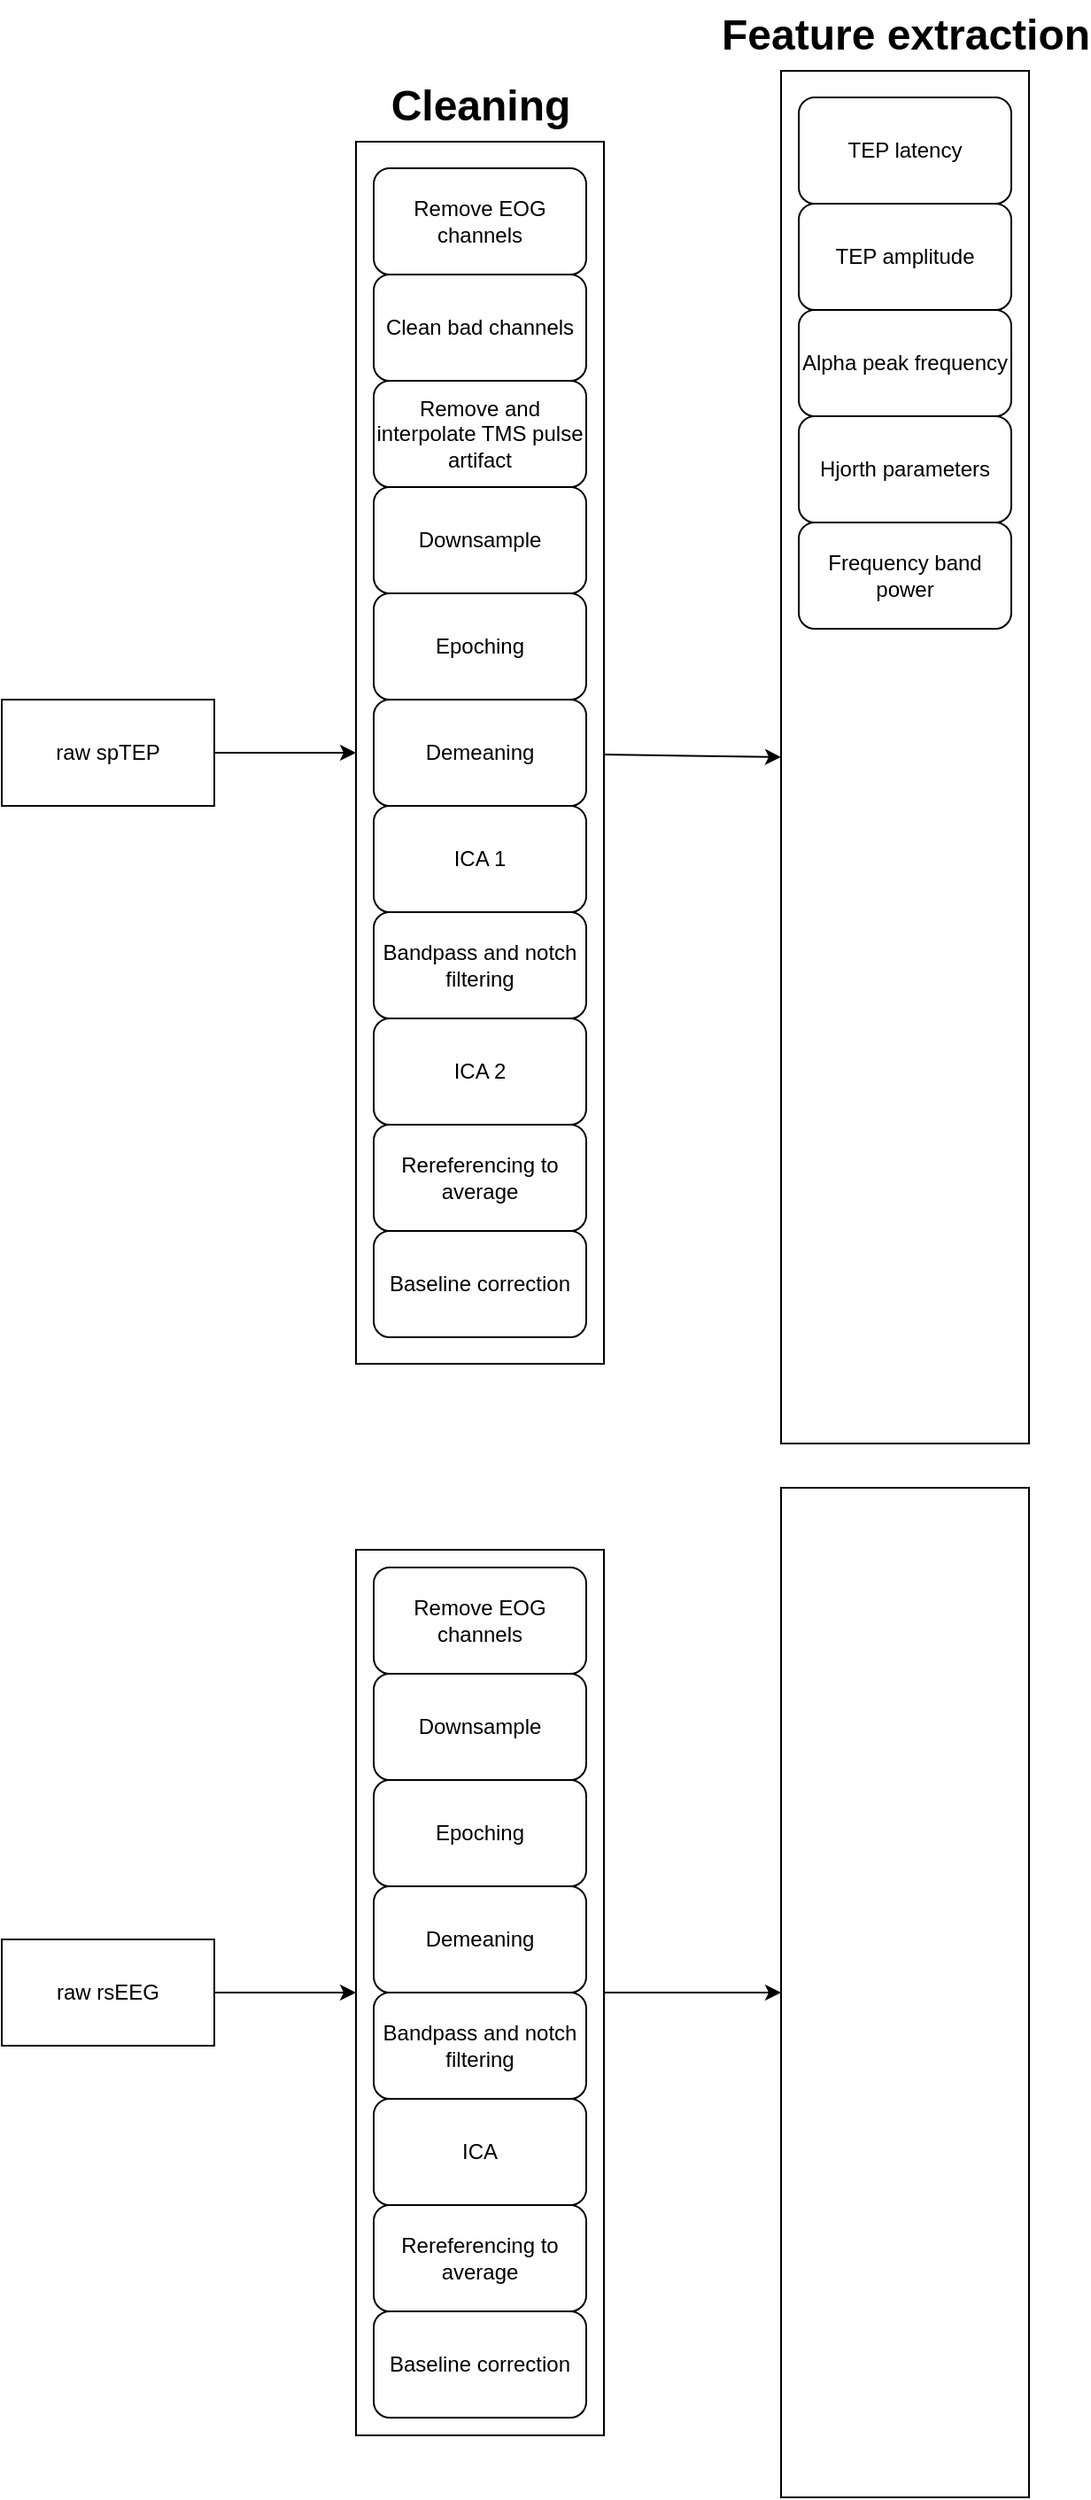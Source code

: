 <mxfile>
    <diagram id="PBxI8xpo0mmN2l5Na-Q3" name="Page-1">
        <mxGraphModel dx="818" dy="829" grid="1" gridSize="10" guides="1" tooltips="1" connect="1" arrows="1" fold="1" page="1" pageScale="1" pageWidth="850" pageHeight="1100" math="0" shadow="0">
            <root>
                <mxCell id="0"/>
                <mxCell id="1" parent="0"/>
                <mxCell id="17" style="edgeStyle=none;html=1;entryX=0;entryY=0.5;entryDx=0;entryDy=0;" parent="1" source="3" target="4" edge="1">
                    <mxGeometry relative="1" as="geometry"/>
                </mxCell>
                <mxCell id="3" value="raw spTEP" style="rounded=0;whiteSpace=wrap;html=1;" parent="1" vertex="1">
                    <mxGeometry x="40" y="395" width="120" height="60" as="geometry"/>
                </mxCell>
                <mxCell id="20" style="edgeStyle=none;html=1;entryX=0;entryY=0.5;entryDx=0;entryDy=0;" parent="1" source="4" target="18" edge="1">
                    <mxGeometry relative="1" as="geometry"/>
                </mxCell>
                <mxCell id="4" value="" style="rounded=0;whiteSpace=wrap;html=1;" parent="1" vertex="1">
                    <mxGeometry x="240" y="80" width="140" height="690" as="geometry"/>
                </mxCell>
                <mxCell id="5" value="Remove EOG channels" style="rounded=1;whiteSpace=wrap;html=1;" parent="1" vertex="1">
                    <mxGeometry x="250" y="95" width="120" height="60" as="geometry"/>
                </mxCell>
                <mxCell id="6" value="Clean bad channels" style="rounded=1;whiteSpace=wrap;html=1;" parent="1" vertex="1">
                    <mxGeometry x="250" y="155" width="120" height="60" as="geometry"/>
                </mxCell>
                <mxCell id="7" value="Remove and interpolate TMS pulse artifact" style="rounded=1;whiteSpace=wrap;html=1;" parent="1" vertex="1">
                    <mxGeometry x="250" y="215" width="120" height="60" as="geometry"/>
                </mxCell>
                <mxCell id="8" value="Downsample" style="rounded=1;whiteSpace=wrap;html=1;" parent="1" vertex="1">
                    <mxGeometry x="250" y="275" width="120" height="60" as="geometry"/>
                </mxCell>
                <mxCell id="9" value="Epoching" style="rounded=1;whiteSpace=wrap;html=1;" parent="1" vertex="1">
                    <mxGeometry x="250" y="335" width="120" height="60" as="geometry"/>
                </mxCell>
                <mxCell id="10" value="Demeaning" style="rounded=1;whiteSpace=wrap;html=1;" parent="1" vertex="1">
                    <mxGeometry x="250" y="395" width="120" height="60" as="geometry"/>
                </mxCell>
                <mxCell id="11" value="ICA 1" style="rounded=1;whiteSpace=wrap;html=1;" parent="1" vertex="1">
                    <mxGeometry x="250" y="455" width="120" height="60" as="geometry"/>
                </mxCell>
                <mxCell id="12" value="Bandpass and notch filtering" style="rounded=1;whiteSpace=wrap;html=1;" parent="1" vertex="1">
                    <mxGeometry x="250" y="515" width="120" height="60" as="geometry"/>
                </mxCell>
                <mxCell id="13" value="ICA 2" style="rounded=1;whiteSpace=wrap;html=1;" parent="1" vertex="1">
                    <mxGeometry x="250" y="575" width="120" height="60" as="geometry"/>
                </mxCell>
                <mxCell id="14" value="Rereferencing to average" style="rounded=1;whiteSpace=wrap;html=1;" parent="1" vertex="1">
                    <mxGeometry x="250" y="635" width="120" height="60" as="geometry"/>
                </mxCell>
                <mxCell id="15" value="Baseline correction" style="rounded=1;whiteSpace=wrap;html=1;" parent="1" vertex="1">
                    <mxGeometry x="250" y="695" width="120" height="60" as="geometry"/>
                </mxCell>
                <mxCell id="18" value="" style="rounded=0;whiteSpace=wrap;html=1;" parent="1" vertex="1">
                    <mxGeometry x="480" y="40" width="140" height="775" as="geometry"/>
                </mxCell>
                <mxCell id="21" style="edgeStyle=none;html=1;entryX=0;entryY=0.5;entryDx=0;entryDy=0;" parent="1" source="22" target="23" edge="1">
                    <mxGeometry relative="1" as="geometry"/>
                </mxCell>
                <mxCell id="22" value="raw rsEEG" style="rounded=0;whiteSpace=wrap;html=1;" parent="1" vertex="1">
                    <mxGeometry x="40" y="1095" width="120" height="60" as="geometry"/>
                </mxCell>
                <mxCell id="36" style="edgeStyle=none;html=1;entryX=0;entryY=0.5;entryDx=0;entryDy=0;" parent="1" source="23" target="35" edge="1">
                    <mxGeometry relative="1" as="geometry"/>
                </mxCell>
                <mxCell id="23" value="" style="rounded=0;whiteSpace=wrap;html=1;" parent="1" vertex="1">
                    <mxGeometry x="240" y="875" width="140" height="500" as="geometry"/>
                </mxCell>
                <mxCell id="24" value="Remove EOG channels" style="rounded=1;whiteSpace=wrap;html=1;" parent="1" vertex="1">
                    <mxGeometry x="250" y="885" width="120" height="60" as="geometry"/>
                </mxCell>
                <mxCell id="27" value="Downsample" style="rounded=1;whiteSpace=wrap;html=1;" parent="1" vertex="1">
                    <mxGeometry x="250" y="945" width="120" height="60" as="geometry"/>
                </mxCell>
                <mxCell id="28" value="Epoching" style="rounded=1;whiteSpace=wrap;html=1;" parent="1" vertex="1">
                    <mxGeometry x="250" y="1005" width="120" height="60" as="geometry"/>
                </mxCell>
                <mxCell id="29" value="Demeaning" style="rounded=1;whiteSpace=wrap;html=1;" parent="1" vertex="1">
                    <mxGeometry x="250" y="1065" width="120" height="60" as="geometry"/>
                </mxCell>
                <mxCell id="30" value="ICA" style="rounded=1;whiteSpace=wrap;html=1;" parent="1" vertex="1">
                    <mxGeometry x="250" y="1185" width="120" height="60" as="geometry"/>
                </mxCell>
                <mxCell id="31" value="Bandpass and notch filtering" style="rounded=1;whiteSpace=wrap;html=1;" parent="1" vertex="1">
                    <mxGeometry x="250" y="1125" width="120" height="60" as="geometry"/>
                </mxCell>
                <mxCell id="33" value="Rereferencing to average" style="rounded=1;whiteSpace=wrap;html=1;" parent="1" vertex="1">
                    <mxGeometry x="250" y="1245" width="120" height="60" as="geometry"/>
                </mxCell>
                <mxCell id="34" value="Baseline correction" style="rounded=1;whiteSpace=wrap;html=1;" parent="1" vertex="1">
                    <mxGeometry x="250" y="1305" width="120" height="60" as="geometry"/>
                </mxCell>
                <mxCell id="35" value="" style="rounded=0;whiteSpace=wrap;html=1;" parent="1" vertex="1">
                    <mxGeometry x="480" y="840" width="140" height="570" as="geometry"/>
                </mxCell>
                <mxCell id="37" value="TEP latency" style="rounded=1;whiteSpace=wrap;html=1;" parent="1" vertex="1">
                    <mxGeometry x="490" y="55" width="120" height="60" as="geometry"/>
                </mxCell>
                <mxCell id="52" value="TEP amplitude" style="rounded=1;whiteSpace=wrap;html=1;" parent="1" vertex="1">
                    <mxGeometry x="490" y="115" width="120" height="60" as="geometry"/>
                </mxCell>
                <mxCell id="53" value="Alpha peak frequency" style="rounded=1;whiteSpace=wrap;html=1;" parent="1" vertex="1">
                    <mxGeometry x="490" y="175" width="120" height="60" as="geometry"/>
                </mxCell>
                <mxCell id="54" value="Hjorth parameters" style="rounded=1;whiteSpace=wrap;html=1;" parent="1" vertex="1">
                    <mxGeometry x="490" y="235" width="120" height="60" as="geometry"/>
                </mxCell>
                <mxCell id="55" value="Cleaning" style="text;strokeColor=none;fillColor=none;html=1;fontSize=24;fontStyle=1;verticalAlign=middle;align=center;" parent="1" vertex="1">
                    <mxGeometry x="260" y="40" width="100" height="40" as="geometry"/>
                </mxCell>
                <mxCell id="56" value="Feature extraction" style="text;strokeColor=none;fillColor=none;html=1;fontSize=24;fontStyle=1;verticalAlign=middle;align=center;" parent="1" vertex="1">
                    <mxGeometry x="500" width="100" height="40" as="geometry"/>
                </mxCell>
                <mxCell id="57" value="Frequency band power" style="rounded=1;whiteSpace=wrap;html=1;" parent="1" vertex="1">
                    <mxGeometry x="490" y="295" width="120" height="60" as="geometry"/>
                </mxCell>
            </root>
        </mxGraphModel>
    </diagram>
</mxfile>